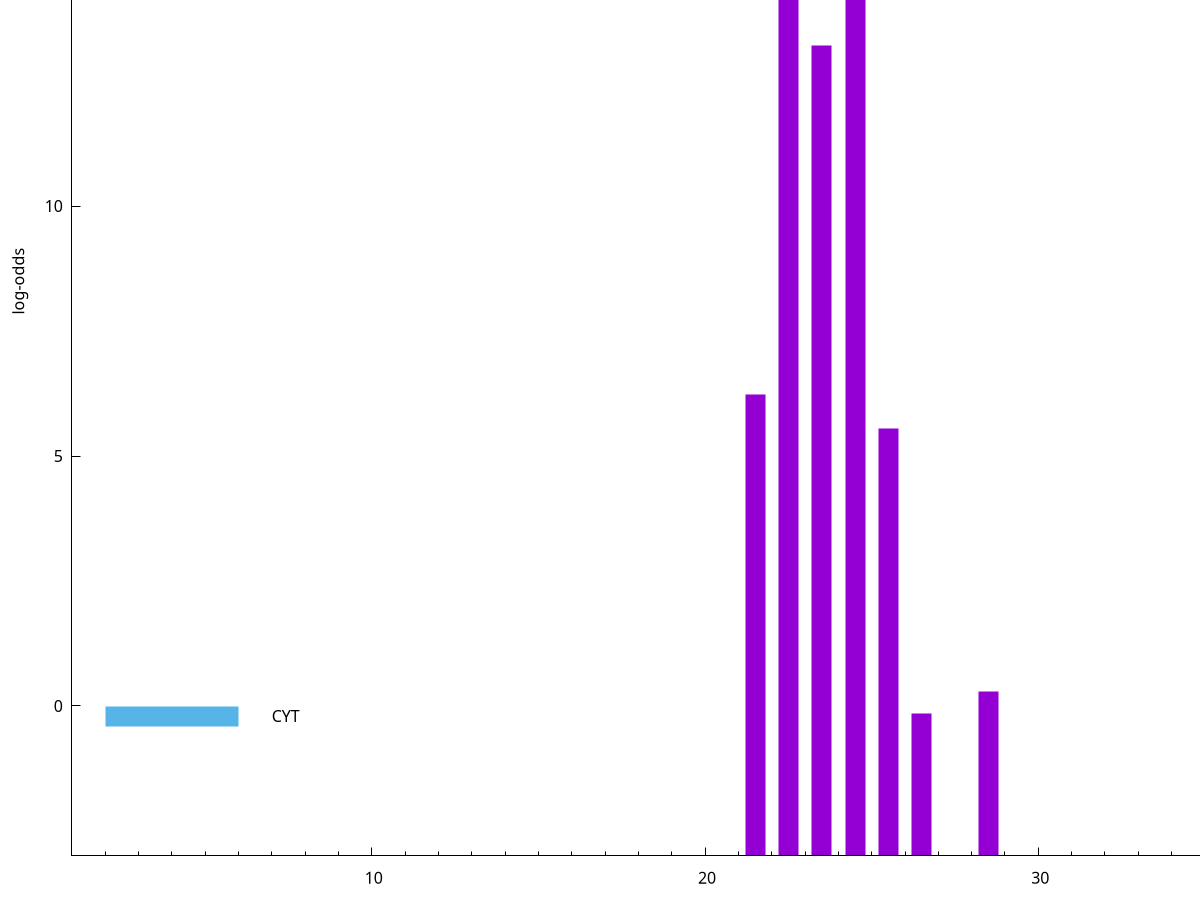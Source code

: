 set title "LipoP predictions for SRR4017849.gff"
set size 2., 1.4
set xrange [1:70] 
set mxtics 10
set yrange [-3:20]
set y2range [0:23]
set ylabel "log-odds"
set term postscript eps color solid "Helvetica" 30
set output "SRR4017849.gff198.eps"
set arrow from 2,16.1295 to 6,16.1295 nohead lt 1 lw 20
set label "SpI" at 7,16.1295
set arrow from 2,-0.200913 to 6,-0.200913 nohead lt 3 lw 20
set label "CYT" at 7,-0.200913
set arrow from 2,16.1295 to 6,16.1295 nohead lt 1 lw 20
set label "SpI" at 7,16.1295
# NOTE: The scores below are the log-odds scores with the threshold
# NOTE: subtracted (a hack to make gnuplot make the histogram all
# NOTE: look nice).
plot "-" axes x1y2 title "" with impulses lt 1 lw 20
22.500000 18.320800
24.500000 17.371900
23.500000 16.204600
21.500000 9.237060
25.500000 8.542240
28.500000 3.281528
26.500000 2.841262
e
exit
